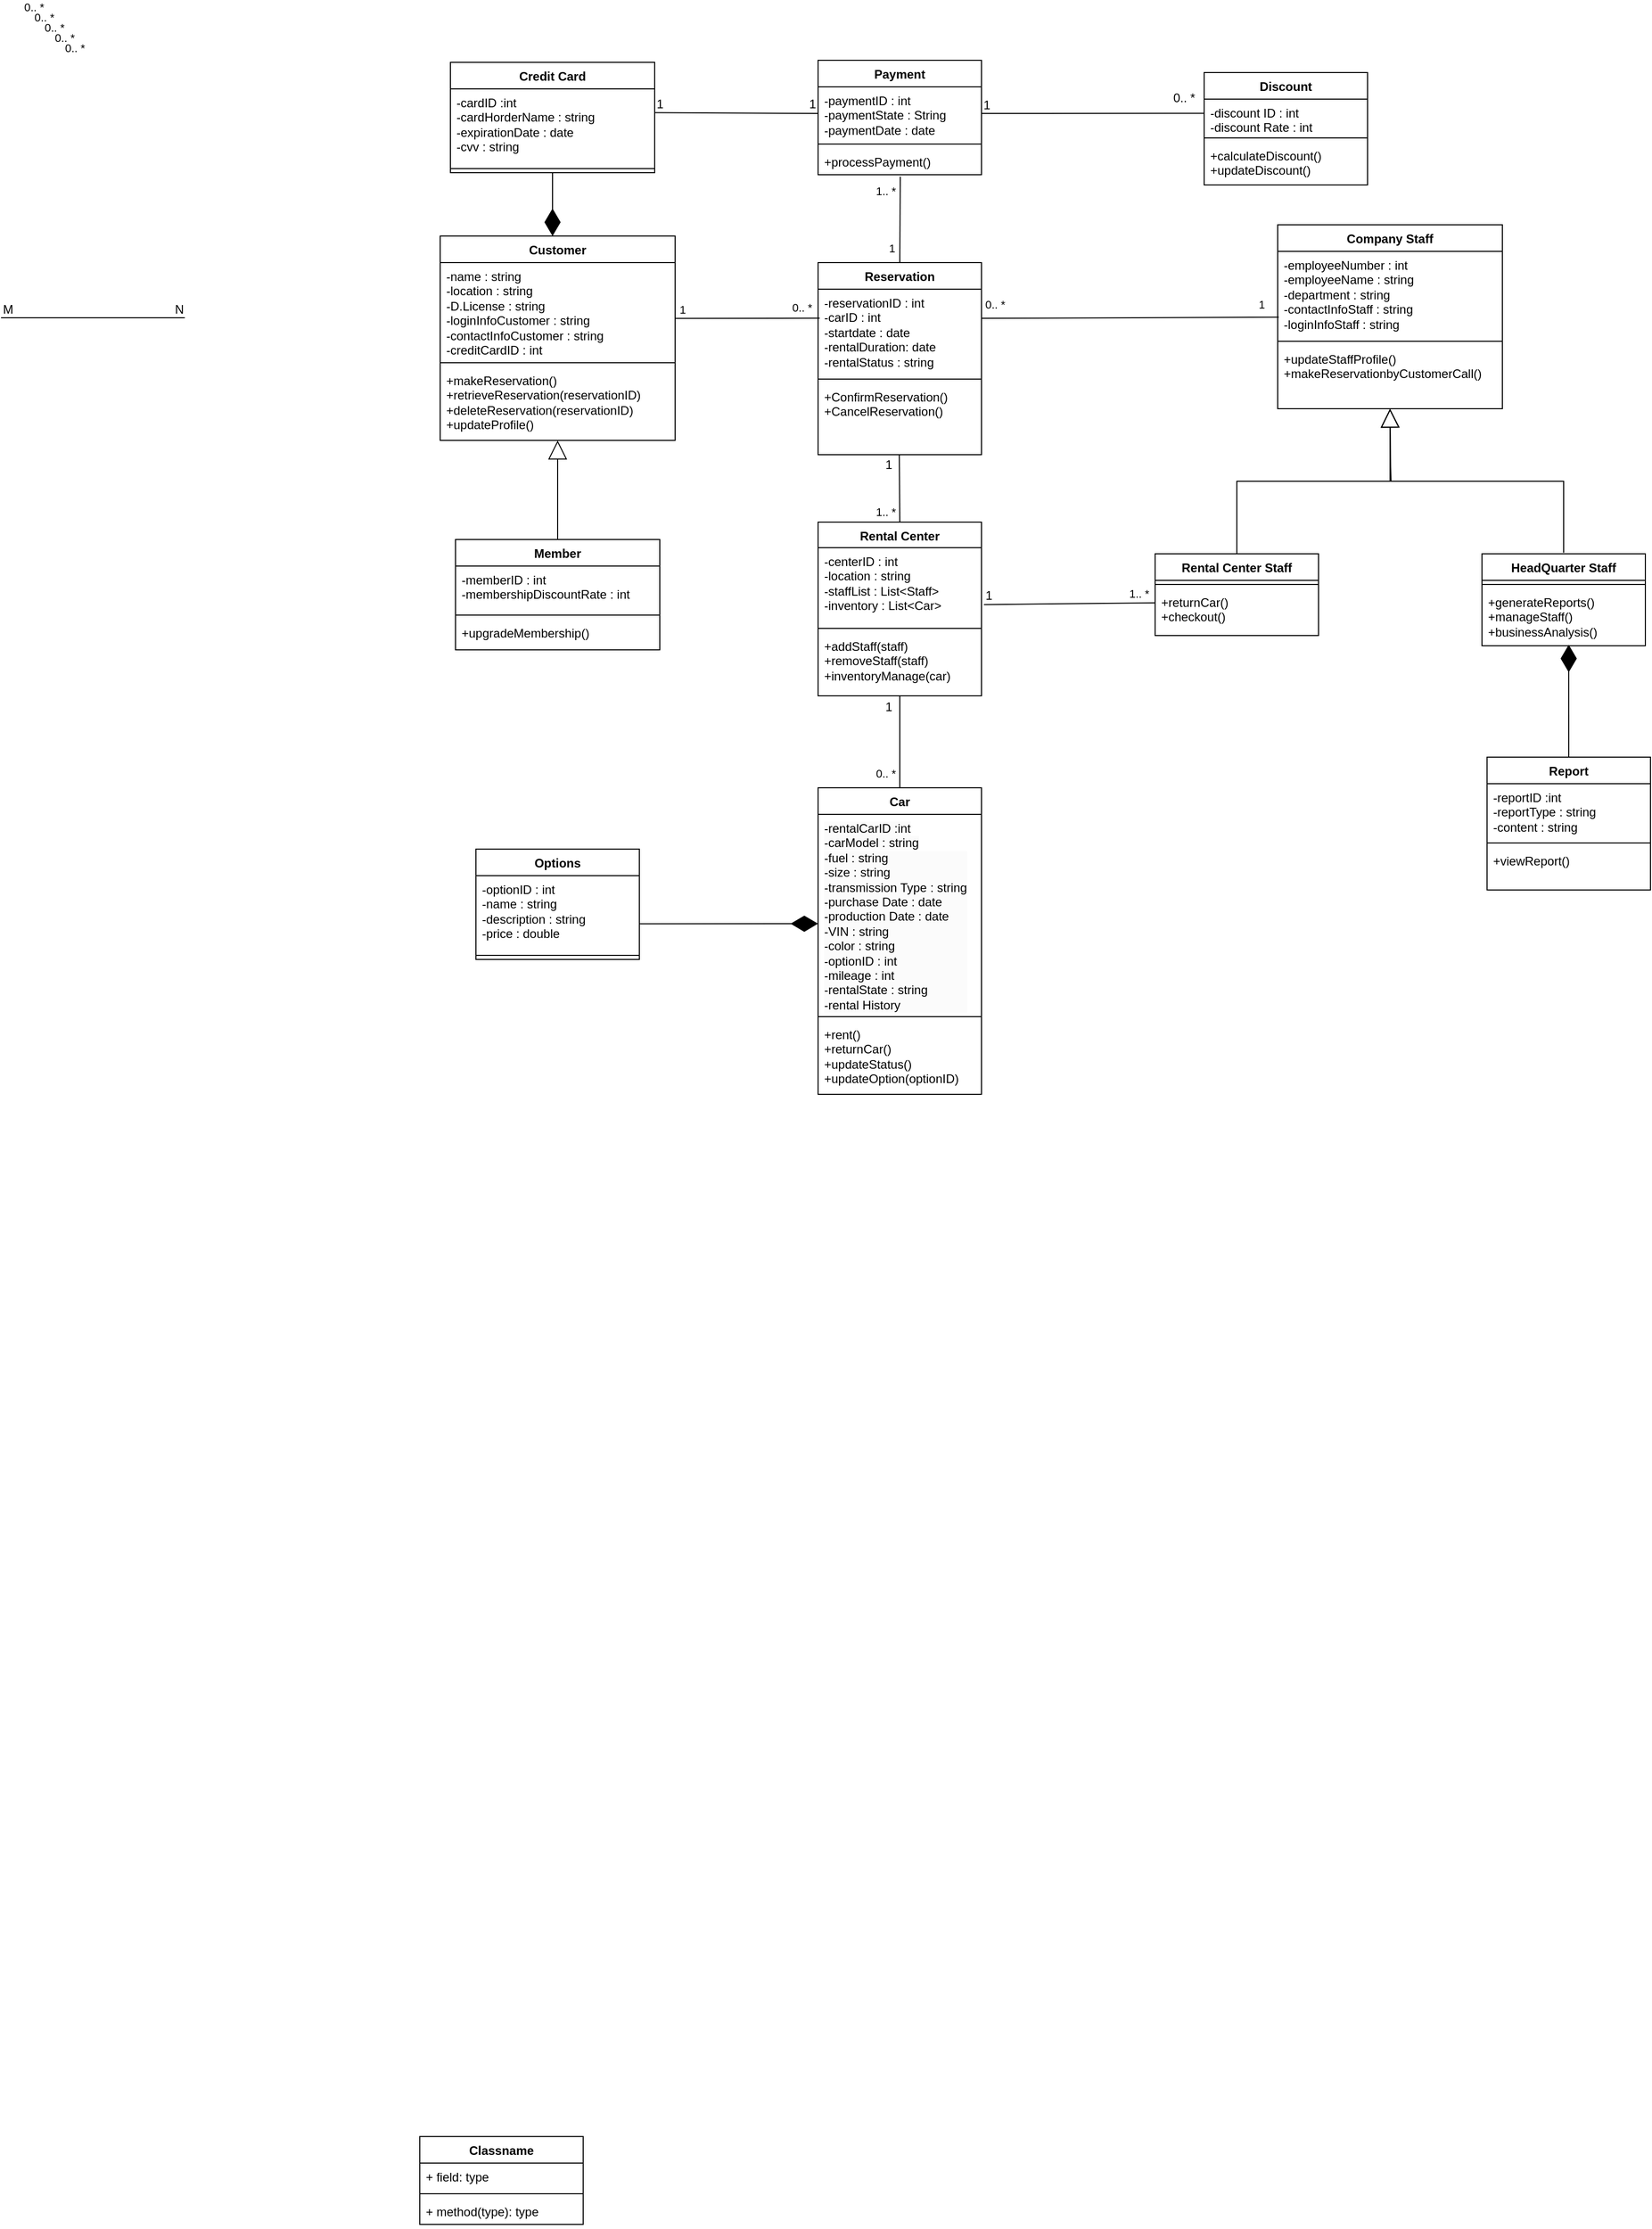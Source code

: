 <mxfile version="24.2.2" type="github">
  <diagram id="C5RBs43oDa-KdzZeNtuy" name="Page-1">
    <mxGraphModel dx="3141" dy="2275" grid="1" gridSize="10" guides="1" tooltips="1" connect="1" arrows="1" fold="1" page="1" pageScale="1" pageWidth="827" pageHeight="1169" math="0" shadow="0">
      <root>
        <mxCell id="WIyWlLk6GJQsqaUBKTNV-0" />
        <mxCell id="WIyWlLk6GJQsqaUBKTNV-1" parent="WIyWlLk6GJQsqaUBKTNV-0" />
        <mxCell id="-19eVhNy2v47bkl3nrzj-0" value="Customer" style="swimlane;fontStyle=1;align=center;verticalAlign=top;childLayout=stackLayout;horizontal=1;startSize=26;horizontalStack=0;resizeParent=1;resizeParentMax=0;resizeLast=0;collapsible=1;marginBottom=0;whiteSpace=wrap;html=1;" parent="WIyWlLk6GJQsqaUBKTNV-1" vertex="1">
          <mxGeometry x="-10" width="230" height="200" as="geometry" />
        </mxCell>
        <mxCell id="-19eVhNy2v47bkl3nrzj-1" value="-name : string&lt;div&gt;-location : string&lt;/div&gt;&lt;div&gt;-D.License : string&lt;/div&gt;&lt;div&gt;-loginInfoCustomer : string&lt;br&gt;&lt;/div&gt;&lt;div&gt;-contactInfoCustomer : string&lt;/div&gt;&lt;div&gt;-creditCardID : int&lt;/div&gt;" style="text;strokeColor=none;fillColor=none;align=left;verticalAlign=top;spacingLeft=4;spacingRight=4;overflow=hidden;rotatable=0;points=[[0,0.5],[1,0.5]];portConstraint=eastwest;whiteSpace=wrap;html=1;" parent="-19eVhNy2v47bkl3nrzj-0" vertex="1">
          <mxGeometry y="26" width="230" height="94" as="geometry" />
        </mxCell>
        <mxCell id="-19eVhNy2v47bkl3nrzj-2" value="" style="line;strokeWidth=1;fillColor=none;align=left;verticalAlign=middle;spacingTop=-1;spacingLeft=3;spacingRight=3;rotatable=0;labelPosition=right;points=[];portConstraint=eastwest;strokeColor=inherit;" parent="-19eVhNy2v47bkl3nrzj-0" vertex="1">
          <mxGeometry y="120" width="230" height="8" as="geometry" />
        </mxCell>
        <mxCell id="-19eVhNy2v47bkl3nrzj-3" value="+makeReservation()&lt;div&gt;+retrieveReservation(reservationID)&lt;/div&gt;&lt;div&gt;+deleteReservation(r&lt;span style=&quot;background-color: initial;&quot;&gt;eservationID&lt;/span&gt;&lt;span style=&quot;background-color: initial;&quot;&gt;)&lt;/span&gt;&lt;/div&gt;&lt;div&gt;+updateProfile()&lt;/div&gt;" style="text;strokeColor=none;fillColor=none;align=left;verticalAlign=top;spacingLeft=4;spacingRight=4;overflow=hidden;rotatable=0;points=[[0,0.5],[1,0.5]];portConstraint=eastwest;whiteSpace=wrap;html=1;" parent="-19eVhNy2v47bkl3nrzj-0" vertex="1">
          <mxGeometry y="128" width="230" height="72" as="geometry" />
        </mxCell>
        <mxCell id="-19eVhNy2v47bkl3nrzj-4" value="Classname" style="swimlane;fontStyle=1;align=center;verticalAlign=top;childLayout=stackLayout;horizontal=1;startSize=26;horizontalStack=0;resizeParent=1;resizeParentMax=0;resizeLast=0;collapsible=1;marginBottom=0;whiteSpace=wrap;html=1;" parent="WIyWlLk6GJQsqaUBKTNV-1" vertex="1">
          <mxGeometry x="-30" y="1860" width="160" height="86" as="geometry" />
        </mxCell>
        <mxCell id="-19eVhNy2v47bkl3nrzj-5" value="+ field: type" style="text;strokeColor=none;fillColor=none;align=left;verticalAlign=top;spacingLeft=4;spacingRight=4;overflow=hidden;rotatable=0;points=[[0,0.5],[1,0.5]];portConstraint=eastwest;whiteSpace=wrap;html=1;" parent="-19eVhNy2v47bkl3nrzj-4" vertex="1">
          <mxGeometry y="26" width="160" height="26" as="geometry" />
        </mxCell>
        <mxCell id="-19eVhNy2v47bkl3nrzj-6" value="" style="line;strokeWidth=1;fillColor=none;align=left;verticalAlign=middle;spacingTop=-1;spacingLeft=3;spacingRight=3;rotatable=0;labelPosition=right;points=[];portConstraint=eastwest;strokeColor=inherit;" parent="-19eVhNy2v47bkl3nrzj-4" vertex="1">
          <mxGeometry y="52" width="160" height="8" as="geometry" />
        </mxCell>
        <mxCell id="-19eVhNy2v47bkl3nrzj-7" value="+ method(type): type" style="text;strokeColor=none;fillColor=none;align=left;verticalAlign=top;spacingLeft=4;spacingRight=4;overflow=hidden;rotatable=0;points=[[0,0.5],[1,0.5]];portConstraint=eastwest;whiteSpace=wrap;html=1;" parent="-19eVhNy2v47bkl3nrzj-4" vertex="1">
          <mxGeometry y="60" width="160" height="26" as="geometry" />
        </mxCell>
        <mxCell id="-19eVhNy2v47bkl3nrzj-20" value="Rental Center Staff" style="swimlane;fontStyle=1;align=center;verticalAlign=top;childLayout=stackLayout;horizontal=1;startSize=26;horizontalStack=0;resizeParent=1;resizeParentMax=0;resizeLast=0;collapsible=1;marginBottom=0;whiteSpace=wrap;html=1;" parent="WIyWlLk6GJQsqaUBKTNV-1" vertex="1">
          <mxGeometry x="690" y="311" width="160" height="80" as="geometry" />
        </mxCell>
        <mxCell id="-19eVhNy2v47bkl3nrzj-22" value="" style="line;strokeWidth=1;fillColor=none;align=left;verticalAlign=middle;spacingTop=-1;spacingLeft=3;spacingRight=3;rotatable=0;labelPosition=right;points=[];portConstraint=eastwest;strokeColor=inherit;" parent="-19eVhNy2v47bkl3nrzj-20" vertex="1">
          <mxGeometry y="26" width="160" height="8" as="geometry" />
        </mxCell>
        <mxCell id="-19eVhNy2v47bkl3nrzj-23" value="&lt;div&gt;+returnCar()&lt;/div&gt;&lt;div&gt;+checkout()&lt;/div&gt;" style="text;strokeColor=none;fillColor=none;align=left;verticalAlign=top;spacingLeft=4;spacingRight=4;overflow=hidden;rotatable=0;points=[[0,0.5],[1,0.5]];portConstraint=eastwest;whiteSpace=wrap;html=1;" parent="-19eVhNy2v47bkl3nrzj-20" vertex="1">
          <mxGeometry y="34" width="160" height="46" as="geometry" />
        </mxCell>
        <mxCell id="-19eVhNy2v47bkl3nrzj-24" value="Car" style="swimlane;fontStyle=1;align=center;verticalAlign=top;childLayout=stackLayout;horizontal=1;startSize=26;horizontalStack=0;resizeParent=1;resizeParentMax=0;resizeLast=0;collapsible=1;marginBottom=0;whiteSpace=wrap;html=1;" parent="WIyWlLk6GJQsqaUBKTNV-1" vertex="1">
          <mxGeometry x="360" y="540" width="160" height="300" as="geometry" />
        </mxCell>
        <mxCell id="-19eVhNy2v47bkl3nrzj-25" value="&lt;div&gt;&lt;span style=&quot;color: rgb(0, 0, 0); font-family: Helvetica; font-size: 12px; font-style: normal; font-variant-ligatures: normal; font-variant-caps: normal; font-weight: 400; letter-spacing: normal; orphans: 2; text-align: left; text-indent: 0px; text-transform: none; widows: 2; word-spacing: 0px; -webkit-text-stroke-width: 0px; white-space: normal; background-color: rgb(251, 251, 251); text-decoration-thickness: initial; text-decoration-style: initial; text-decoration-color: initial; display: inline !important; float: none;&quot;&gt;-rentalCarID :int&lt;br&gt;&lt;/span&gt;&lt;/div&gt;&lt;span style=&quot;color: rgb(0, 0, 0); font-family: Helvetica; font-size: 12px; font-style: normal; font-variant-ligatures: normal; font-variant-caps: normal; font-weight: 400; letter-spacing: normal; orphans: 2; text-align: left; text-indent: 0px; text-transform: none; widows: 2; word-spacing: 0px; -webkit-text-stroke-width: 0px; white-space: normal; background-color: rgb(251, 251, 251); text-decoration-thickness: initial; text-decoration-style: initial; text-decoration-color: initial; display: inline !important; float: none;&quot;&gt;-carModel : string&lt;/span&gt;&lt;div style=&quot;forced-color-adjust: none; color: rgb(0, 0, 0); font-family: Helvetica; font-size: 12px; font-style: normal; font-variant-ligatures: normal; font-variant-caps: normal; font-weight: 400; letter-spacing: normal; orphans: 2; text-align: left; text-indent: 0px; text-transform: none; widows: 2; word-spacing: 0px; -webkit-text-stroke-width: 0px; white-space: normal; background-color: rgb(251, 251, 251); text-decoration-thickness: initial; text-decoration-style: initial; text-decoration-color: initial;&quot;&gt;-fuel : string&lt;/div&gt;&lt;div style=&quot;forced-color-adjust: none; color: rgb(0, 0, 0); font-family: Helvetica; font-size: 12px; font-style: normal; font-variant-ligatures: normal; font-variant-caps: normal; font-weight: 400; letter-spacing: normal; orphans: 2; text-align: left; text-indent: 0px; text-transform: none; widows: 2; word-spacing: 0px; -webkit-text-stroke-width: 0px; white-space: normal; background-color: rgb(251, 251, 251); text-decoration-thickness: initial; text-decoration-style: initial; text-decoration-color: initial;&quot;&gt;-size : string&amp;nbsp;&lt;br&gt;&lt;/div&gt;&lt;div style=&quot;forced-color-adjust: none; color: rgb(0, 0, 0); font-family: Helvetica; font-size: 12px; font-style: normal; font-variant-ligatures: normal; font-variant-caps: normal; font-weight: 400; letter-spacing: normal; orphans: 2; text-align: left; text-indent: 0px; text-transform: none; widows: 2; word-spacing: 0px; -webkit-text-stroke-width: 0px; white-space: normal; background-color: rgb(251, 251, 251); text-decoration-thickness: initial; text-decoration-style: initial; text-decoration-color: initial;&quot;&gt;-transmission Type : string&lt;/div&gt;&lt;div style=&quot;forced-color-adjust: none; color: rgb(0, 0, 0); font-family: Helvetica; font-size: 12px; font-style: normal; font-variant-ligatures: normal; font-variant-caps: normal; font-weight: 400; letter-spacing: normal; orphans: 2; text-align: left; text-indent: 0px; text-transform: none; widows: 2; word-spacing: 0px; -webkit-text-stroke-width: 0px; white-space: normal; background-color: rgb(251, 251, 251); text-decoration-thickness: initial; text-decoration-style: initial; text-decoration-color: initial;&quot;&gt;-purchase Date : date&lt;/div&gt;&lt;div style=&quot;forced-color-adjust: none; color: rgb(0, 0, 0); font-family: Helvetica; font-size: 12px; font-style: normal; font-variant-ligatures: normal; font-variant-caps: normal; font-weight: 400; letter-spacing: normal; orphans: 2; text-align: left; text-indent: 0px; text-transform: none; widows: 2; word-spacing: 0px; -webkit-text-stroke-width: 0px; white-space: normal; background-color: rgb(251, 251, 251); text-decoration-thickness: initial; text-decoration-style: initial; text-decoration-color: initial;&quot;&gt;-production Date : date&lt;/div&gt;&lt;div style=&quot;forced-color-adjust: none; color: rgb(0, 0, 0); font-family: Helvetica; font-size: 12px; font-style: normal; font-variant-ligatures: normal; font-variant-caps: normal; font-weight: 400; letter-spacing: normal; orphans: 2; text-align: left; text-indent: 0px; text-transform: none; widows: 2; word-spacing: 0px; -webkit-text-stroke-width: 0px; white-space: normal; background-color: rgb(251, 251, 251); text-decoration-thickness: initial; text-decoration-style: initial; text-decoration-color: initial;&quot;&gt;-VIN : string&lt;/div&gt;&lt;div style=&quot;forced-color-adjust: none; color: rgb(0, 0, 0); font-family: Helvetica; font-size: 12px; font-style: normal; font-variant-ligatures: normal; font-variant-caps: normal; font-weight: 400; letter-spacing: normal; orphans: 2; text-align: left; text-indent: 0px; text-transform: none; widows: 2; word-spacing: 0px; -webkit-text-stroke-width: 0px; white-space: normal; background-color: rgb(251, 251, 251); text-decoration-thickness: initial; text-decoration-style: initial; text-decoration-color: initial;&quot;&gt;-color : string&lt;/div&gt;&lt;div style=&quot;forced-color-adjust: none; color: rgb(0, 0, 0); font-family: Helvetica; font-size: 12px; font-style: normal; font-variant-ligatures: normal; font-variant-caps: normal; font-weight: 400; letter-spacing: normal; orphans: 2; text-align: left; text-indent: 0px; text-transform: none; widows: 2; word-spacing: 0px; -webkit-text-stroke-width: 0px; white-space: normal; background-color: rgb(251, 251, 251); text-decoration-thickness: initial; text-decoration-style: initial; text-decoration-color: initial;&quot;&gt;-optionID : int&lt;/div&gt;&lt;div style=&quot;forced-color-adjust: none; color: rgb(0, 0, 0); font-family: Helvetica; font-size: 12px; font-style: normal; font-variant-ligatures: normal; font-variant-caps: normal; font-weight: 400; letter-spacing: normal; orphans: 2; text-align: left; text-indent: 0px; text-transform: none; widows: 2; word-spacing: 0px; -webkit-text-stroke-width: 0px; white-space: normal; background-color: rgb(251, 251, 251); text-decoration-thickness: initial; text-decoration-style: initial; text-decoration-color: initial;&quot;&gt;-mileage : int&lt;/div&gt;&lt;div style=&quot;forced-color-adjust: none; color: rgb(0, 0, 0); font-family: Helvetica; font-size: 12px; font-style: normal; font-variant-ligatures: normal; font-variant-caps: normal; font-weight: 400; letter-spacing: normal; orphans: 2; text-align: left; text-indent: 0px; text-transform: none; widows: 2; word-spacing: 0px; -webkit-text-stroke-width: 0px; white-space: normal; background-color: rgb(251, 251, 251); text-decoration-thickness: initial; text-decoration-style: initial; text-decoration-color: initial;&quot;&gt;-rentalState : string&lt;/div&gt;&lt;div style=&quot;forced-color-adjust: none; color: rgb(0, 0, 0); font-family: Helvetica; font-size: 12px; font-style: normal; font-variant-ligatures: normal; font-variant-caps: normal; font-weight: 400; letter-spacing: normal; orphans: 2; text-align: left; text-indent: 0px; text-transform: none; widows: 2; word-spacing: 0px; -webkit-text-stroke-width: 0px; white-space: normal; background-color: rgb(251, 251, 251); text-decoration-thickness: initial; text-decoration-style: initial; text-decoration-color: initial;&quot;&gt;-rental History&lt;/div&gt;" style="text;strokeColor=none;fillColor=none;align=left;verticalAlign=top;spacingLeft=4;spacingRight=4;overflow=hidden;rotatable=0;points=[[0,0.5],[1,0.5]];portConstraint=eastwest;whiteSpace=wrap;html=1;" parent="-19eVhNy2v47bkl3nrzj-24" vertex="1">
          <mxGeometry y="26" width="160" height="194" as="geometry" />
        </mxCell>
        <mxCell id="-19eVhNy2v47bkl3nrzj-26" value="" style="line;strokeWidth=1;fillColor=none;align=left;verticalAlign=middle;spacingTop=-1;spacingLeft=3;spacingRight=3;rotatable=0;labelPosition=right;points=[];portConstraint=eastwest;strokeColor=inherit;" parent="-19eVhNy2v47bkl3nrzj-24" vertex="1">
          <mxGeometry y="220" width="160" height="8" as="geometry" />
        </mxCell>
        <mxCell id="-19eVhNy2v47bkl3nrzj-27" value="+rent()&lt;div&gt;+returnCar()&lt;/div&gt;&lt;div&gt;+updateStatus()&lt;/div&gt;&lt;div&gt;+updateOption(optionID)&lt;br&gt;&lt;/div&gt;" style="text;strokeColor=none;fillColor=none;align=left;verticalAlign=top;spacingLeft=4;spacingRight=4;overflow=hidden;rotatable=0;points=[[0,0.5],[1,0.5]];portConstraint=eastwest;whiteSpace=wrap;html=1;" parent="-19eVhNy2v47bkl3nrzj-24" vertex="1">
          <mxGeometry y="228" width="160" height="72" as="geometry" />
        </mxCell>
        <mxCell id="-19eVhNy2v47bkl3nrzj-36" value="Reservation" style="swimlane;fontStyle=1;align=center;verticalAlign=top;childLayout=stackLayout;horizontal=1;startSize=26;horizontalStack=0;resizeParent=1;resizeParentMax=0;resizeLast=0;collapsible=1;marginBottom=0;whiteSpace=wrap;html=1;" parent="WIyWlLk6GJQsqaUBKTNV-1" vertex="1">
          <mxGeometry x="360" y="26" width="160" height="188" as="geometry" />
        </mxCell>
        <mxCell id="-19eVhNy2v47bkl3nrzj-37" value="-reservationID : int&lt;div&gt;-carID : int&lt;/div&gt;&lt;div&gt;-startdate : d&lt;span style=&quot;background-color: initial;&quot;&gt;ate&lt;/span&gt;&lt;/div&gt;&lt;div&gt;&lt;span style=&quot;background-color: initial;&quot;&gt;-rentalDuration: date&lt;/span&gt;&lt;/div&gt;&lt;div&gt;&lt;span style=&quot;background-color: initial;&quot;&gt;-rentalStatus : string&lt;/span&gt;&lt;/div&gt;" style="text;strokeColor=none;fillColor=none;align=left;verticalAlign=top;spacingLeft=4;spacingRight=4;overflow=hidden;rotatable=0;points=[[0,0.5],[1,0.5]];portConstraint=eastwest;whiteSpace=wrap;html=1;" parent="-19eVhNy2v47bkl3nrzj-36" vertex="1">
          <mxGeometry y="26" width="160" height="84" as="geometry" />
        </mxCell>
        <mxCell id="-19eVhNy2v47bkl3nrzj-38" value="" style="line;strokeWidth=1;fillColor=none;align=left;verticalAlign=middle;spacingTop=-1;spacingLeft=3;spacingRight=3;rotatable=0;labelPosition=right;points=[];portConstraint=eastwest;strokeColor=inherit;" parent="-19eVhNy2v47bkl3nrzj-36" vertex="1">
          <mxGeometry y="110" width="160" height="8" as="geometry" />
        </mxCell>
        <mxCell id="-19eVhNy2v47bkl3nrzj-39" value="+ConfirmReservation()&lt;div&gt;+CancelReservation()&lt;/div&gt;" style="text;strokeColor=none;fillColor=none;align=left;verticalAlign=top;spacingLeft=4;spacingRight=4;overflow=hidden;rotatable=0;points=[[0,0.5],[1,0.5]];portConstraint=eastwest;whiteSpace=wrap;html=1;" parent="-19eVhNy2v47bkl3nrzj-36" vertex="1">
          <mxGeometry y="118" width="160" height="70" as="geometry" />
        </mxCell>
        <mxCell id="-19eVhNy2v47bkl3nrzj-40" value="Options" style="swimlane;fontStyle=1;align=center;verticalAlign=top;childLayout=stackLayout;horizontal=1;startSize=26;horizontalStack=0;resizeParent=1;resizeParentMax=0;resizeLast=0;collapsible=1;marginBottom=0;whiteSpace=wrap;html=1;" parent="WIyWlLk6GJQsqaUBKTNV-1" vertex="1">
          <mxGeometry x="25" y="600" width="160" height="108" as="geometry" />
        </mxCell>
        <mxCell id="-19eVhNy2v47bkl3nrzj-41" value="-optionID : int&lt;div&gt;-name : string&lt;/div&gt;&lt;div&gt;-description : string&lt;/div&gt;&lt;div&gt;-price : double&lt;/div&gt;" style="text;strokeColor=none;fillColor=none;align=left;verticalAlign=top;spacingLeft=4;spacingRight=4;overflow=hidden;rotatable=0;points=[[0,0.5],[1,0.5]];portConstraint=eastwest;whiteSpace=wrap;html=1;" parent="-19eVhNy2v47bkl3nrzj-40" vertex="1">
          <mxGeometry y="26" width="160" height="74" as="geometry" />
        </mxCell>
        <mxCell id="-19eVhNy2v47bkl3nrzj-42" value="" style="line;strokeWidth=1;fillColor=none;align=left;verticalAlign=middle;spacingTop=-1;spacingLeft=3;spacingRight=3;rotatable=0;labelPosition=right;points=[];portConstraint=eastwest;strokeColor=inherit;" parent="-19eVhNy2v47bkl3nrzj-40" vertex="1">
          <mxGeometry y="100" width="160" height="8" as="geometry" />
        </mxCell>
        <mxCell id="-19eVhNy2v47bkl3nrzj-44" value="HeadQuarter Staff" style="swimlane;fontStyle=1;align=center;verticalAlign=top;childLayout=stackLayout;horizontal=1;startSize=26;horizontalStack=0;resizeParent=1;resizeParentMax=0;resizeLast=0;collapsible=1;marginBottom=0;whiteSpace=wrap;html=1;" parent="WIyWlLk6GJQsqaUBKTNV-1" vertex="1">
          <mxGeometry x="1010" y="311" width="160" height="90" as="geometry" />
        </mxCell>
        <mxCell id="-19eVhNy2v47bkl3nrzj-46" value="" style="line;strokeWidth=1;fillColor=none;align=left;verticalAlign=middle;spacingTop=-1;spacingLeft=3;spacingRight=3;rotatable=0;labelPosition=right;points=[];portConstraint=eastwest;strokeColor=inherit;" parent="-19eVhNy2v47bkl3nrzj-44" vertex="1">
          <mxGeometry y="26" width="160" height="8" as="geometry" />
        </mxCell>
        <mxCell id="-19eVhNy2v47bkl3nrzj-47" value="+generateReports()&lt;div&gt;+manageStaff()&lt;/div&gt;&lt;div&gt;+businessAnalysis()&lt;/div&gt;" style="text;strokeColor=none;fillColor=none;align=left;verticalAlign=top;spacingLeft=4;spacingRight=4;overflow=hidden;rotatable=0;points=[[0,0.5],[1,0.5]];portConstraint=eastwest;whiteSpace=wrap;html=1;" parent="-19eVhNy2v47bkl3nrzj-44" vertex="1">
          <mxGeometry y="34" width="160" height="56" as="geometry" />
        </mxCell>
        <mxCell id="-19eVhNy2v47bkl3nrzj-58" value="" style="endArrow=block;endSize=16;endFill=0;html=1;rounded=0;entryX=0.52;entryY=1.002;entryDx=0;entryDy=0;entryPerimeter=0;" parent="WIyWlLk6GJQsqaUBKTNV-1" edge="1">
          <mxGeometry width="160" relative="1" as="geometry">
            <mxPoint x="1090" y="310" as="sourcePoint" />
            <mxPoint x="920" y="169.002" as="targetPoint" />
            <Array as="points">
              <mxPoint x="1090" y="240" />
              <mxPoint x="921" y="240" />
              <mxPoint x="920.6" y="225.95" />
            </Array>
          </mxGeometry>
        </mxCell>
        <mxCell id="-19eVhNy2v47bkl3nrzj-63" value="" style="endArrow=block;endSize=16;endFill=0;html=1;rounded=0;exitX=0.5;exitY=0;exitDx=0;exitDy=0;entryX=0.5;entryY=1.001;entryDx=0;entryDy=0;entryPerimeter=0;" parent="WIyWlLk6GJQsqaUBKTNV-1" source="-19eVhNy2v47bkl3nrzj-143" target="-19eVhNy2v47bkl3nrzj-3" edge="1">
          <mxGeometry width="160" relative="1" as="geometry">
            <mxPoint x="105" y="231" as="sourcePoint" />
            <mxPoint x="70" y="190" as="targetPoint" />
            <Array as="points" />
          </mxGeometry>
        </mxCell>
        <mxCell id="-19eVhNy2v47bkl3nrzj-65" value="Rental Center" style="swimlane;fontStyle=1;align=center;verticalAlign=top;childLayout=stackLayout;horizontal=1;startSize=25;horizontalStack=0;resizeParent=1;resizeParentMax=0;resizeLast=0;collapsible=1;marginBottom=0;whiteSpace=wrap;html=1;" parent="WIyWlLk6GJQsqaUBKTNV-1" vertex="1">
          <mxGeometry x="360" y="280" width="160" height="170" as="geometry" />
        </mxCell>
        <mxCell id="-19eVhNy2v47bkl3nrzj-66" value="-centerID : int&lt;div&gt;-location : string&lt;/div&gt;&lt;div&gt;-staffList : List&amp;lt;Staff&amp;gt;&lt;/div&gt;&lt;div&gt;-inventory : List&amp;lt;Car&amp;gt;&lt;/div&gt;" style="text;strokeColor=none;fillColor=none;align=left;verticalAlign=top;spacingLeft=4;spacingRight=4;overflow=hidden;rotatable=0;points=[[0,0.5],[1,0.5]];portConstraint=eastwest;whiteSpace=wrap;html=1;" parent="-19eVhNy2v47bkl3nrzj-65" vertex="1">
          <mxGeometry y="25" width="160" height="75" as="geometry" />
        </mxCell>
        <mxCell id="-19eVhNy2v47bkl3nrzj-67" value="" style="line;strokeWidth=1;fillColor=none;align=left;verticalAlign=middle;spacingTop=-1;spacingLeft=3;spacingRight=3;rotatable=0;labelPosition=right;points=[];portConstraint=eastwest;strokeColor=inherit;" parent="-19eVhNy2v47bkl3nrzj-65" vertex="1">
          <mxGeometry y="100" width="160" height="8" as="geometry" />
        </mxCell>
        <mxCell id="-19eVhNy2v47bkl3nrzj-68" value="&lt;div&gt;+addStaff(staff)&lt;/div&gt;&lt;div&gt;&lt;span style=&quot;background-color: initial;&quot;&gt;+removeStaff(staff)&lt;/span&gt;&lt;/div&gt;&lt;div&gt;+inventoryManage(car)&lt;div&gt;&lt;br&gt;&lt;/div&gt;&lt;/div&gt;" style="text;strokeColor=none;fillColor=none;align=left;verticalAlign=top;spacingLeft=4;spacingRight=4;overflow=hidden;rotatable=0;points=[[0,0.5],[1,0.5]];portConstraint=eastwest;whiteSpace=wrap;html=1;" parent="-19eVhNy2v47bkl3nrzj-65" vertex="1">
          <mxGeometry y="108" width="160" height="62" as="geometry" />
        </mxCell>
        <mxCell id="-19eVhNy2v47bkl3nrzj-69" value="Payment" style="swimlane;fontStyle=1;align=center;verticalAlign=top;childLayout=stackLayout;horizontal=1;startSize=26;horizontalStack=0;resizeParent=1;resizeParentMax=0;resizeLast=0;collapsible=1;marginBottom=0;whiteSpace=wrap;html=1;" parent="WIyWlLk6GJQsqaUBKTNV-1" vertex="1">
          <mxGeometry x="360" y="-172" width="160" height="112" as="geometry" />
        </mxCell>
        <mxCell id="-19eVhNy2v47bkl3nrzj-70" value="-paymentID : int&lt;div&gt;-paymentState : String&lt;/div&gt;&lt;div&gt;-paymentDate : date&lt;/div&gt;" style="text;strokeColor=none;fillColor=none;align=left;verticalAlign=top;spacingLeft=4;spacingRight=4;overflow=hidden;rotatable=0;points=[[0,0.5],[1,0.5]];portConstraint=eastwest;whiteSpace=wrap;html=1;" parent="-19eVhNy2v47bkl3nrzj-69" vertex="1">
          <mxGeometry y="26" width="160" height="52" as="geometry" />
        </mxCell>
        <mxCell id="-19eVhNy2v47bkl3nrzj-71" value="" style="line;strokeWidth=1;fillColor=none;align=left;verticalAlign=middle;spacingTop=-1;spacingLeft=3;spacingRight=3;rotatable=0;labelPosition=right;points=[];portConstraint=eastwest;strokeColor=inherit;" parent="-19eVhNy2v47bkl3nrzj-69" vertex="1">
          <mxGeometry y="78" width="160" height="8" as="geometry" />
        </mxCell>
        <mxCell id="-19eVhNy2v47bkl3nrzj-72" value="+processPayment()" style="text;strokeColor=none;fillColor=none;align=left;verticalAlign=top;spacingLeft=4;spacingRight=4;overflow=hidden;rotatable=0;points=[[0,0.5],[1,0.5]];portConstraint=eastwest;whiteSpace=wrap;html=1;" parent="-19eVhNy2v47bkl3nrzj-69" vertex="1">
          <mxGeometry y="86" width="160" height="26" as="geometry" />
        </mxCell>
        <mxCell id="-19eVhNy2v47bkl3nrzj-78" value="" style="endArrow=none;html=1;rounded=0;exitX=0.5;exitY=0;exitDx=0;exitDy=0;entryX=0.503;entryY=1.077;entryDx=0;entryDy=0;entryPerimeter=0;" parent="WIyWlLk6GJQsqaUBKTNV-1" source="-19eVhNy2v47bkl3nrzj-36" target="-19eVhNy2v47bkl3nrzj-72" edge="1">
          <mxGeometry relative="1" as="geometry">
            <mxPoint x="570" y="-140" as="sourcePoint" />
            <mxPoint x="510" y="10" as="targetPoint" />
          </mxGeometry>
        </mxCell>
        <mxCell id="-19eVhNy2v47bkl3nrzj-81" value="" style="endArrow=none;html=1;rounded=0;exitX=1;exitY=0.5;exitDx=0;exitDy=0;entryX=0;entryY=0.5;entryDx=0;entryDy=0;" parent="WIyWlLk6GJQsqaUBKTNV-1" edge="1">
          <mxGeometry relative="1" as="geometry">
            <mxPoint x="-440" y="80" as="sourcePoint" />
            <mxPoint x="-260" y="80" as="targetPoint" />
          </mxGeometry>
        </mxCell>
        <mxCell id="-19eVhNy2v47bkl3nrzj-82" value="M" style="resizable=0;html=1;whiteSpace=wrap;align=left;verticalAlign=bottom;" parent="-19eVhNy2v47bkl3nrzj-81" connectable="0" vertex="1">
          <mxGeometry x="-1" relative="1" as="geometry" />
        </mxCell>
        <mxCell id="-19eVhNy2v47bkl3nrzj-83" value="N" style="resizable=0;html=1;whiteSpace=wrap;align=right;verticalAlign=bottom;" parent="-19eVhNy2v47bkl3nrzj-81" connectable="0" vertex="1">
          <mxGeometry x="1" relative="1" as="geometry" />
        </mxCell>
        <mxCell id="-19eVhNy2v47bkl3nrzj-84" value="" style="endArrow=none;html=1;rounded=0;exitX=0.497;exitY=1;exitDx=0;exitDy=0;exitPerimeter=0;entryX=0.5;entryY=0;entryDx=0;entryDy=0;" parent="WIyWlLk6GJQsqaUBKTNV-1" source="-19eVhNy2v47bkl3nrzj-39" target="-19eVhNy2v47bkl3nrzj-65" edge="1">
          <mxGeometry relative="1" as="geometry">
            <mxPoint x="280" y="180" as="sourcePoint" />
            <mxPoint x="440" y="210" as="targetPoint" />
          </mxGeometry>
        </mxCell>
        <mxCell id="-19eVhNy2v47bkl3nrzj-87" value="" style="endArrow=none;html=1;rounded=0;entryX=-0.003;entryY=0.407;entryDx=0;entryDy=0;entryPerimeter=0;" parent="WIyWlLk6GJQsqaUBKTNV-1" target="-19eVhNy2v47bkl3nrzj-106" edge="1">
          <mxGeometry relative="1" as="geometry">
            <mxPoint x="520" y="-120" as="sourcePoint" />
            <mxPoint x="730" y="-110" as="targetPoint" />
          </mxGeometry>
        </mxCell>
        <mxCell id="-19eVhNy2v47bkl3nrzj-88" value="1" style="resizable=0;html=1;whiteSpace=wrap;align=left;verticalAlign=bottom;" parent="-19eVhNy2v47bkl3nrzj-87" connectable="0" vertex="1">
          <mxGeometry x="-1" relative="1" as="geometry" />
        </mxCell>
        <mxCell id="-19eVhNy2v47bkl3nrzj-90" value="" style="endArrow=none;html=1;rounded=0;exitX=1.003;exitY=0.34;exitDx=0;exitDy=0;exitPerimeter=0;entryX=0.005;entryY=0.767;entryDx=0;entryDy=0;entryPerimeter=0;" parent="WIyWlLk6GJQsqaUBKTNV-1" source="-19eVhNy2v47bkl3nrzj-37" edge="1" target="-19eVhNy2v47bkl3nrzj-110">
          <mxGeometry relative="1" as="geometry">
            <mxPoint x="540" y="76.66" as="sourcePoint" />
            <mxPoint x="810" y="73" as="targetPoint" />
          </mxGeometry>
        </mxCell>
        <mxCell id="-19eVhNy2v47bkl3nrzj-93" value="" style="endArrow=none;html=1;rounded=0;exitX=1;exitY=0.57;exitDx=0;exitDy=0;exitPerimeter=0;entryX=0.01;entryY=0.326;entryDx=0;entryDy=0;entryPerimeter=0;" parent="WIyWlLk6GJQsqaUBKTNV-1" edge="1">
          <mxGeometry relative="1" as="geometry">
            <mxPoint x="220" y="80.58" as="sourcePoint" />
            <mxPoint x="361.6" y="80.384" as="targetPoint" />
          </mxGeometry>
        </mxCell>
        <mxCell id="-19eVhNy2v47bkl3nrzj-94" value="1" style="edgeLabel;html=1;align=center;verticalAlign=middle;resizable=0;points=[];" parent="-19eVhNy2v47bkl3nrzj-93" vertex="1" connectable="0">
          <mxGeometry x="-0.95" y="1" relative="1" as="geometry">
            <mxPoint x="3" y="-8" as="offset" />
          </mxGeometry>
        </mxCell>
        <mxCell id="-19eVhNy2v47bkl3nrzj-95" value="0.. *" style="edgeLabel;html=1;align=center;verticalAlign=middle;resizable=0;points=[];" parent="WIyWlLk6GJQsqaUBKTNV-1" vertex="1" connectable="0">
          <mxGeometry x="340.003" y="69.998" as="geometry">
            <mxPoint x="4" as="offset" />
          </mxGeometry>
        </mxCell>
        <mxCell id="-19eVhNy2v47bkl3nrzj-96" value="1" style="edgeLabel;html=1;align=center;verticalAlign=middle;resizable=0;points=[];" parent="WIyWlLk6GJQsqaUBKTNV-1" vertex="1" connectable="0">
          <mxGeometry x="802.004" y="64.998" as="geometry">
            <mxPoint x="-8" y="2" as="offset" />
          </mxGeometry>
        </mxCell>
        <mxCell id="-19eVhNy2v47bkl3nrzj-97" value="0.. *" style="edgeLabel;html=1;align=center;verticalAlign=middle;resizable=0;points=[];" parent="WIyWlLk6GJQsqaUBKTNV-1" vertex="1" connectable="0">
          <mxGeometry x="529.003" y="66.998" as="geometry">
            <mxPoint x="4" as="offset" />
          </mxGeometry>
        </mxCell>
        <mxCell id="-19eVhNy2v47bkl3nrzj-98" value="0.. *" style="edgeLabel;html=1;align=center;verticalAlign=middle;resizable=0;points=[];" parent="WIyWlLk6GJQsqaUBKTNV-1" vertex="1" connectable="0">
          <mxGeometry x="-409.997" y="-210.002" as="geometry">
            <mxPoint x="2" y="-14" as="offset" />
          </mxGeometry>
        </mxCell>
        <mxCell id="-19eVhNy2v47bkl3nrzj-99" value="0.. *" style="edgeLabel;html=1;align=center;verticalAlign=middle;resizable=0;points=[];" parent="WIyWlLk6GJQsqaUBKTNV-1" vertex="1" connectable="0">
          <mxGeometry x="-399.997" y="-200.002" as="geometry">
            <mxPoint x="2" y="-14" as="offset" />
          </mxGeometry>
        </mxCell>
        <mxCell id="-19eVhNy2v47bkl3nrzj-100" value="0.. *" style="edgeLabel;html=1;align=center;verticalAlign=middle;resizable=0;points=[];" parent="WIyWlLk6GJQsqaUBKTNV-1" vertex="1" connectable="0">
          <mxGeometry x="-389.997" y="-190.002" as="geometry">
            <mxPoint x="2" y="-14" as="offset" />
          </mxGeometry>
        </mxCell>
        <mxCell id="-19eVhNy2v47bkl3nrzj-101" value="0.. *" style="edgeLabel;html=1;align=center;verticalAlign=middle;resizable=0;points=[];" parent="WIyWlLk6GJQsqaUBKTNV-1" vertex="1" connectable="0">
          <mxGeometry x="-379.997" y="-180.002" as="geometry">
            <mxPoint x="2" y="-14" as="offset" />
          </mxGeometry>
        </mxCell>
        <mxCell id="-19eVhNy2v47bkl3nrzj-102" value="0.. *" style="edgeLabel;html=1;align=center;verticalAlign=middle;resizable=0;points=[];" parent="WIyWlLk6GJQsqaUBKTNV-1" vertex="1" connectable="0">
          <mxGeometry x="-369.997" y="-170.002" as="geometry">
            <mxPoint x="2" y="-14" as="offset" />
          </mxGeometry>
        </mxCell>
        <mxCell id="-19eVhNy2v47bkl3nrzj-103" value="1.. *" style="edgeLabel;html=1;align=center;verticalAlign=middle;resizable=0;points=[];" parent="WIyWlLk6GJQsqaUBKTNV-1" vertex="1" connectable="0">
          <mxGeometry x="424.003" y="-30.002" as="geometry">
            <mxPoint x="2" y="-14" as="offset" />
          </mxGeometry>
        </mxCell>
        <mxCell id="-19eVhNy2v47bkl3nrzj-104" value="1" style="edgeLabel;html=1;align=center;verticalAlign=middle;resizable=0;points=[];" parent="WIyWlLk6GJQsqaUBKTNV-1" vertex="1" connectable="0">
          <mxGeometry x="440.004" y="9.998" as="geometry">
            <mxPoint x="-8" y="2" as="offset" />
          </mxGeometry>
        </mxCell>
        <mxCell id="-19eVhNy2v47bkl3nrzj-105" value="Discount" style="swimlane;fontStyle=1;align=center;verticalAlign=top;childLayout=stackLayout;horizontal=1;startSize=26;horizontalStack=0;resizeParent=1;resizeParentMax=0;resizeLast=0;collapsible=1;marginBottom=0;whiteSpace=wrap;html=1;" parent="WIyWlLk6GJQsqaUBKTNV-1" vertex="1">
          <mxGeometry x="738" y="-160" width="160" height="110" as="geometry" />
        </mxCell>
        <mxCell id="-19eVhNy2v47bkl3nrzj-106" value="-discount ID : int&lt;div&gt;-discount Rate : int&lt;/div&gt;" style="text;strokeColor=none;fillColor=none;align=left;verticalAlign=top;spacingLeft=4;spacingRight=4;overflow=hidden;rotatable=0;points=[[0,0.5],[1,0.5]];portConstraint=eastwest;whiteSpace=wrap;html=1;" parent="-19eVhNy2v47bkl3nrzj-105" vertex="1">
          <mxGeometry y="26" width="160" height="34" as="geometry" />
        </mxCell>
        <mxCell id="-19eVhNy2v47bkl3nrzj-107" value="" style="line;strokeWidth=1;fillColor=none;align=left;verticalAlign=middle;spacingTop=-1;spacingLeft=3;spacingRight=3;rotatable=0;labelPosition=right;points=[];portConstraint=eastwest;strokeColor=inherit;" parent="-19eVhNy2v47bkl3nrzj-105" vertex="1">
          <mxGeometry y="60" width="160" height="8" as="geometry" />
        </mxCell>
        <mxCell id="-19eVhNy2v47bkl3nrzj-108" value="+calculateDiscount()&lt;div&gt;+updateDiscount()&lt;/div&gt;" style="text;strokeColor=none;fillColor=none;align=left;verticalAlign=top;spacingLeft=4;spacingRight=4;overflow=hidden;rotatable=0;points=[[0,0.5],[1,0.5]];portConstraint=eastwest;whiteSpace=wrap;html=1;" parent="-19eVhNy2v47bkl3nrzj-105" vertex="1">
          <mxGeometry y="68" width="160" height="42" as="geometry" />
        </mxCell>
        <mxCell id="-19eVhNy2v47bkl3nrzj-109" value="Company Staff" style="swimlane;fontStyle=1;align=center;verticalAlign=top;childLayout=stackLayout;horizontal=1;startSize=26;horizontalStack=0;resizeParent=1;resizeParentMax=0;resizeLast=0;collapsible=1;marginBottom=0;whiteSpace=wrap;html=1;" parent="WIyWlLk6GJQsqaUBKTNV-1" vertex="1">
          <mxGeometry x="810" y="-11" width="220" height="180" as="geometry" />
        </mxCell>
        <mxCell id="-19eVhNy2v47bkl3nrzj-110" value="-employeeNumber : int&lt;div&gt;-employeeName&amp;nbsp;&lt;span style=&quot;background-color: initial;&quot;&gt;: string&lt;/span&gt;&lt;/div&gt;&lt;div&gt;-department : string&lt;br&gt;&lt;/div&gt;&lt;div&gt;-contactInfoStaff&amp;nbsp;&lt;span style=&quot;background-color: initial;&quot;&gt;: string&lt;/span&gt;&lt;/div&gt;&lt;div&gt;-loginInfoStaff&amp;nbsp;&lt;span style=&quot;background-color: initial;&quot;&gt;: string&lt;/span&gt;&lt;/div&gt;" style="text;strokeColor=none;fillColor=none;align=left;verticalAlign=top;spacingLeft=4;spacingRight=4;overflow=hidden;rotatable=0;points=[[0,0.5],[1,0.5]];portConstraint=eastwest;whiteSpace=wrap;html=1;" parent="-19eVhNy2v47bkl3nrzj-109" vertex="1">
          <mxGeometry y="26" width="220" height="84" as="geometry" />
        </mxCell>
        <mxCell id="-19eVhNy2v47bkl3nrzj-111" value="" style="line;strokeWidth=1;fillColor=none;align=left;verticalAlign=middle;spacingTop=-1;spacingLeft=3;spacingRight=3;rotatable=0;labelPosition=right;points=[];portConstraint=eastwest;strokeColor=inherit;" parent="-19eVhNy2v47bkl3nrzj-109" vertex="1">
          <mxGeometry y="110" width="220" height="8" as="geometry" />
        </mxCell>
        <mxCell id="-19eVhNy2v47bkl3nrzj-112" value="+updateStaffProfile()&lt;div&gt;+makeReservationbyCustomerCall()&lt;/div&gt;" style="text;strokeColor=none;fillColor=none;align=left;verticalAlign=top;spacingLeft=4;spacingRight=4;overflow=hidden;rotatable=0;points=[[0,0.5],[1,0.5]];portConstraint=eastwest;whiteSpace=wrap;html=1;" parent="-19eVhNy2v47bkl3nrzj-109" vertex="1">
          <mxGeometry y="118" width="220" height="62" as="geometry" />
        </mxCell>
        <mxCell id="-19eVhNy2v47bkl3nrzj-117" value="" style="endArrow=none;html=1;rounded=0;entryX=0;entryY=0.5;entryDx=0;entryDy=0;exitX=1;exitY=0.314;exitDx=0;exitDy=0;exitPerimeter=0;" parent="WIyWlLk6GJQsqaUBKTNV-1" edge="1" target="-19eVhNy2v47bkl3nrzj-70" source="YJI7hcVfJ0sm8gszMKoR-8">
          <mxGeometry relative="1" as="geometry">
            <mxPoint x="220" y="-120" as="sourcePoint" />
            <mxPoint x="350" y="-113.5" as="targetPoint" />
          </mxGeometry>
        </mxCell>
        <mxCell id="-19eVhNy2v47bkl3nrzj-118" value="1" style="resizable=0;html=1;whiteSpace=wrap;align=left;verticalAlign=bottom;" parent="-19eVhNy2v47bkl3nrzj-117" connectable="0" vertex="1">
          <mxGeometry x="-1" relative="1" as="geometry" />
        </mxCell>
        <mxCell id="-19eVhNy2v47bkl3nrzj-119" value="1" style="resizable=0;html=1;whiteSpace=wrap;align=right;verticalAlign=bottom;" parent="-19eVhNy2v47bkl3nrzj-117" connectable="0" vertex="1">
          <mxGeometry x="1" relative="1" as="geometry" />
        </mxCell>
        <mxCell id="-19eVhNy2v47bkl3nrzj-120" value="" style="endArrow=none;html=1;rounded=0;exitX=1.015;exitY=0.743;exitDx=0;exitDy=0;exitPerimeter=0;" parent="WIyWlLk6GJQsqaUBKTNV-1" source="-19eVhNy2v47bkl3nrzj-66" edge="1">
          <mxGeometry relative="1" as="geometry">
            <mxPoint x="540" y="352.5" as="sourcePoint" />
            <mxPoint x="690" y="359" as="targetPoint" />
          </mxGeometry>
        </mxCell>
        <mxCell id="-19eVhNy2v47bkl3nrzj-121" value="1" style="resizable=0;html=1;whiteSpace=wrap;align=left;verticalAlign=bottom;" parent="-19eVhNy2v47bkl3nrzj-120" connectable="0" vertex="1">
          <mxGeometry x="-1" relative="1" as="geometry" />
        </mxCell>
        <mxCell id="-19eVhNy2v47bkl3nrzj-126" value="0.. *" style="text;html=1;align=center;verticalAlign=middle;resizable=0;points=[];autosize=1;strokeColor=none;fillColor=none;" parent="WIyWlLk6GJQsqaUBKTNV-1" vertex="1">
          <mxGeometry x="698" y="-150" width="40" height="30" as="geometry" />
        </mxCell>
        <mxCell id="-19eVhNy2v47bkl3nrzj-129" value="1.. *" style="edgeLabel;html=1;align=center;verticalAlign=middle;resizable=0;points=[];" parent="WIyWlLk6GJQsqaUBKTNV-1" vertex="1" connectable="0">
          <mxGeometry x="672.003" y="363.998" as="geometry">
            <mxPoint x="2" y="-14" as="offset" />
          </mxGeometry>
        </mxCell>
        <mxCell id="-19eVhNy2v47bkl3nrzj-130" value="1" style="resizable=0;html=1;whiteSpace=wrap;align=left;verticalAlign=bottom;" parent="WIyWlLk6GJQsqaUBKTNV-1" connectable="0" vertex="1">
          <mxGeometry x="525.0" y="388.0" as="geometry">
            <mxPoint x="-101" y="-156" as="offset" />
          </mxGeometry>
        </mxCell>
        <mxCell id="-19eVhNy2v47bkl3nrzj-131" value="1.. *" style="edgeLabel;html=1;align=center;verticalAlign=middle;resizable=0;points=[];" parent="WIyWlLk6GJQsqaUBKTNV-1" vertex="1" connectable="0">
          <mxGeometry x="424.003" y="283.998" as="geometry">
            <mxPoint x="2" y="-14" as="offset" />
          </mxGeometry>
        </mxCell>
        <mxCell id="-19eVhNy2v47bkl3nrzj-132" value="1" style="resizable=0;html=1;whiteSpace=wrap;align=left;verticalAlign=bottom;" parent="WIyWlLk6GJQsqaUBKTNV-1" connectable="0" vertex="1">
          <mxGeometry x="539.0" y="454.0" as="geometry">
            <mxPoint x="-115" y="15" as="offset" />
          </mxGeometry>
        </mxCell>
        <mxCell id="-19eVhNy2v47bkl3nrzj-133" value="" style="endArrow=none;html=1;rounded=0;entryX=0.5;entryY=0;entryDx=0;entryDy=0;" parent="WIyWlLk6GJQsqaUBKTNV-1" source="-19eVhNy2v47bkl3nrzj-68" target="-19eVhNy2v47bkl3nrzj-24" edge="1">
          <mxGeometry relative="1" as="geometry">
            <mxPoint x="441" y="400" as="sourcePoint" />
            <mxPoint x="440" y="490" as="targetPoint" />
          </mxGeometry>
        </mxCell>
        <mxCell id="-19eVhNy2v47bkl3nrzj-136" value="0.. *" style="edgeLabel;html=1;align=center;verticalAlign=middle;resizable=0;points=[];" parent="WIyWlLk6GJQsqaUBKTNV-1" vertex="1" connectable="0">
          <mxGeometry x="424.003" y="539.998" as="geometry">
            <mxPoint x="2" y="-14" as="offset" />
          </mxGeometry>
        </mxCell>
        <mxCell id="-19eVhNy2v47bkl3nrzj-143" value="Member" style="swimlane;fontStyle=1;align=center;verticalAlign=top;childLayout=stackLayout;horizontal=1;startSize=26;horizontalStack=0;resizeParent=1;resizeParentMax=0;resizeLast=0;collapsible=1;marginBottom=0;whiteSpace=wrap;html=1;" parent="WIyWlLk6GJQsqaUBKTNV-1" vertex="1">
          <mxGeometry x="5" y="297" width="200" height="108" as="geometry" />
        </mxCell>
        <mxCell id="-19eVhNy2v47bkl3nrzj-144" value="-memberID : int&lt;div&gt;-membershipDiscountRate : int&lt;/div&gt;" style="text;strokeColor=none;fillColor=none;align=left;verticalAlign=top;spacingLeft=4;spacingRight=4;overflow=hidden;rotatable=0;points=[[0,0.5],[1,0.5]];portConstraint=eastwest;whiteSpace=wrap;html=1;" parent="-19eVhNy2v47bkl3nrzj-143" vertex="1">
          <mxGeometry y="26" width="200" height="44" as="geometry" />
        </mxCell>
        <mxCell id="-19eVhNy2v47bkl3nrzj-145" value="" style="line;strokeWidth=1;fillColor=none;align=left;verticalAlign=middle;spacingTop=-1;spacingLeft=3;spacingRight=3;rotatable=0;labelPosition=right;points=[];portConstraint=eastwest;strokeColor=inherit;" parent="-19eVhNy2v47bkl3nrzj-143" vertex="1">
          <mxGeometry y="70" width="200" height="8" as="geometry" />
        </mxCell>
        <mxCell id="-19eVhNy2v47bkl3nrzj-146" value="+upgradeMembership()" style="text;strokeColor=none;fillColor=none;align=left;verticalAlign=top;spacingLeft=4;spacingRight=4;overflow=hidden;rotatable=0;points=[[0,0.5],[1,0.5]];portConstraint=eastwest;whiteSpace=wrap;html=1;" parent="-19eVhNy2v47bkl3nrzj-143" vertex="1">
          <mxGeometry y="78" width="200" height="30" as="geometry" />
        </mxCell>
        <mxCell id="-19eVhNy2v47bkl3nrzj-149" value="" style="endArrow=block;endSize=16;endFill=0;html=1;rounded=0;exitX=0.5;exitY=0;exitDx=0;exitDy=0;entryX=0.5;entryY=1;entryDx=0;entryDy=0;" parent="WIyWlLk6GJQsqaUBKTNV-1" edge="1" target="-19eVhNy2v47bkl3nrzj-109" source="-19eVhNy2v47bkl3nrzj-20">
          <mxGeometry width="160" relative="1" as="geometry">
            <mxPoint x="770" y="307.95" as="sourcePoint" />
            <mxPoint x="900" y="200" as="targetPoint" />
            <Array as="points">
              <mxPoint x="770" y="240" />
              <mxPoint x="840" y="240" />
              <mxPoint x="920" y="240" />
              <mxPoint x="920" y="210" />
            </Array>
          </mxGeometry>
        </mxCell>
        <mxCell id="YJI7hcVfJ0sm8gszMKoR-7" value="Credit Card" style="swimlane;fontStyle=1;align=center;verticalAlign=top;childLayout=stackLayout;horizontal=1;startSize=26;horizontalStack=0;resizeParent=1;resizeParentMax=0;resizeLast=0;collapsible=1;marginBottom=0;whiteSpace=wrap;html=1;" vertex="1" parent="WIyWlLk6GJQsqaUBKTNV-1">
          <mxGeometry y="-170" width="200" height="108" as="geometry" />
        </mxCell>
        <mxCell id="YJI7hcVfJ0sm8gszMKoR-8" value="-cardID :int&lt;div&gt;-cardHorderName : string&lt;/div&gt;&lt;div&gt;-expirationDate : date&lt;/div&gt;&lt;div&gt;-cvv : string&lt;/div&gt;&lt;div&gt;&lt;br&gt;&lt;/div&gt;" style="text;strokeColor=none;fillColor=none;align=left;verticalAlign=top;spacingLeft=4;spacingRight=4;overflow=hidden;rotatable=0;points=[[0,0.5],[1,0.5]];portConstraint=eastwest;whiteSpace=wrap;html=1;" vertex="1" parent="YJI7hcVfJ0sm8gszMKoR-7">
          <mxGeometry y="26" width="200" height="74" as="geometry" />
        </mxCell>
        <mxCell id="YJI7hcVfJ0sm8gszMKoR-9" value="" style="line;strokeWidth=1;fillColor=none;align=left;verticalAlign=middle;spacingTop=-1;spacingLeft=3;spacingRight=3;rotatable=0;labelPosition=right;points=[];portConstraint=eastwest;strokeColor=inherit;" vertex="1" parent="YJI7hcVfJ0sm8gszMKoR-7">
          <mxGeometry y="100" width="200" height="8" as="geometry" />
        </mxCell>
        <mxCell id="YJI7hcVfJ0sm8gszMKoR-11" value="" style="endArrow=diamondThin;endFill=1;endSize=24;html=1;rounded=0;exitX=0.5;exitY=1;exitDx=0;exitDy=0;" edge="1" parent="WIyWlLk6GJQsqaUBKTNV-1" source="YJI7hcVfJ0sm8gszMKoR-7">
          <mxGeometry width="160" relative="1" as="geometry">
            <mxPoint x="110" y="-50" as="sourcePoint" />
            <mxPoint x="100" as="targetPoint" />
          </mxGeometry>
        </mxCell>
        <mxCell id="YJI7hcVfJ0sm8gszMKoR-13" value="" style="endArrow=diamondThin;endFill=1;endSize=24;html=1;rounded=0;exitX=1;exitY=0.637;exitDx=0;exitDy=0;exitPerimeter=0;" edge="1" parent="WIyWlLk6GJQsqaUBKTNV-1" source="-19eVhNy2v47bkl3nrzj-41">
          <mxGeometry width="160" relative="1" as="geometry">
            <mxPoint x="270" y="670" as="sourcePoint" />
            <mxPoint x="360" y="673" as="targetPoint" />
          </mxGeometry>
        </mxCell>
        <mxCell id="YJI7hcVfJ0sm8gszMKoR-14" value="Report" style="swimlane;fontStyle=1;align=center;verticalAlign=top;childLayout=stackLayout;horizontal=1;startSize=26;horizontalStack=0;resizeParent=1;resizeParentMax=0;resizeLast=0;collapsible=1;marginBottom=0;whiteSpace=wrap;html=1;" vertex="1" parent="WIyWlLk6GJQsqaUBKTNV-1">
          <mxGeometry x="1015" y="510" width="160" height="130" as="geometry" />
        </mxCell>
        <mxCell id="YJI7hcVfJ0sm8gszMKoR-15" value="-reportID :int&lt;div&gt;-reportType : string&lt;/div&gt;&lt;div&gt;-content : string&lt;/div&gt;" style="text;strokeColor=none;fillColor=none;align=left;verticalAlign=top;spacingLeft=4;spacingRight=4;overflow=hidden;rotatable=0;points=[[0,0.5],[1,0.5]];portConstraint=eastwest;whiteSpace=wrap;html=1;" vertex="1" parent="YJI7hcVfJ0sm8gszMKoR-14">
          <mxGeometry y="26" width="160" height="54" as="geometry" />
        </mxCell>
        <mxCell id="YJI7hcVfJ0sm8gszMKoR-16" value="" style="line;strokeWidth=1;fillColor=none;align=left;verticalAlign=middle;spacingTop=-1;spacingLeft=3;spacingRight=3;rotatable=0;labelPosition=right;points=[];portConstraint=eastwest;strokeColor=inherit;" vertex="1" parent="YJI7hcVfJ0sm8gszMKoR-14">
          <mxGeometry y="80" width="160" height="8" as="geometry" />
        </mxCell>
        <mxCell id="YJI7hcVfJ0sm8gszMKoR-17" value="+viewReport()" style="text;strokeColor=none;fillColor=none;align=left;verticalAlign=top;spacingLeft=4;spacingRight=4;overflow=hidden;rotatable=0;points=[[0,0.5],[1,0.5]];portConstraint=eastwest;whiteSpace=wrap;html=1;" vertex="1" parent="YJI7hcVfJ0sm8gszMKoR-14">
          <mxGeometry y="88" width="160" height="42" as="geometry" />
        </mxCell>
        <mxCell id="YJI7hcVfJ0sm8gszMKoR-18" value="" style="endArrow=diamondThin;endFill=1;endSize=24;html=1;rounded=0;exitX=0.5;exitY=0;exitDx=0;exitDy=0;entryX=0.531;entryY=0.982;entryDx=0;entryDy=0;entryPerimeter=0;" edge="1" parent="WIyWlLk6GJQsqaUBKTNV-1" source="YJI7hcVfJ0sm8gszMKoR-14" target="-19eVhNy2v47bkl3nrzj-47">
          <mxGeometry width="160" relative="1" as="geometry">
            <mxPoint x="1066" y="490" as="sourcePoint" />
            <mxPoint x="1241" y="490" as="targetPoint" />
          </mxGeometry>
        </mxCell>
      </root>
    </mxGraphModel>
  </diagram>
</mxfile>
